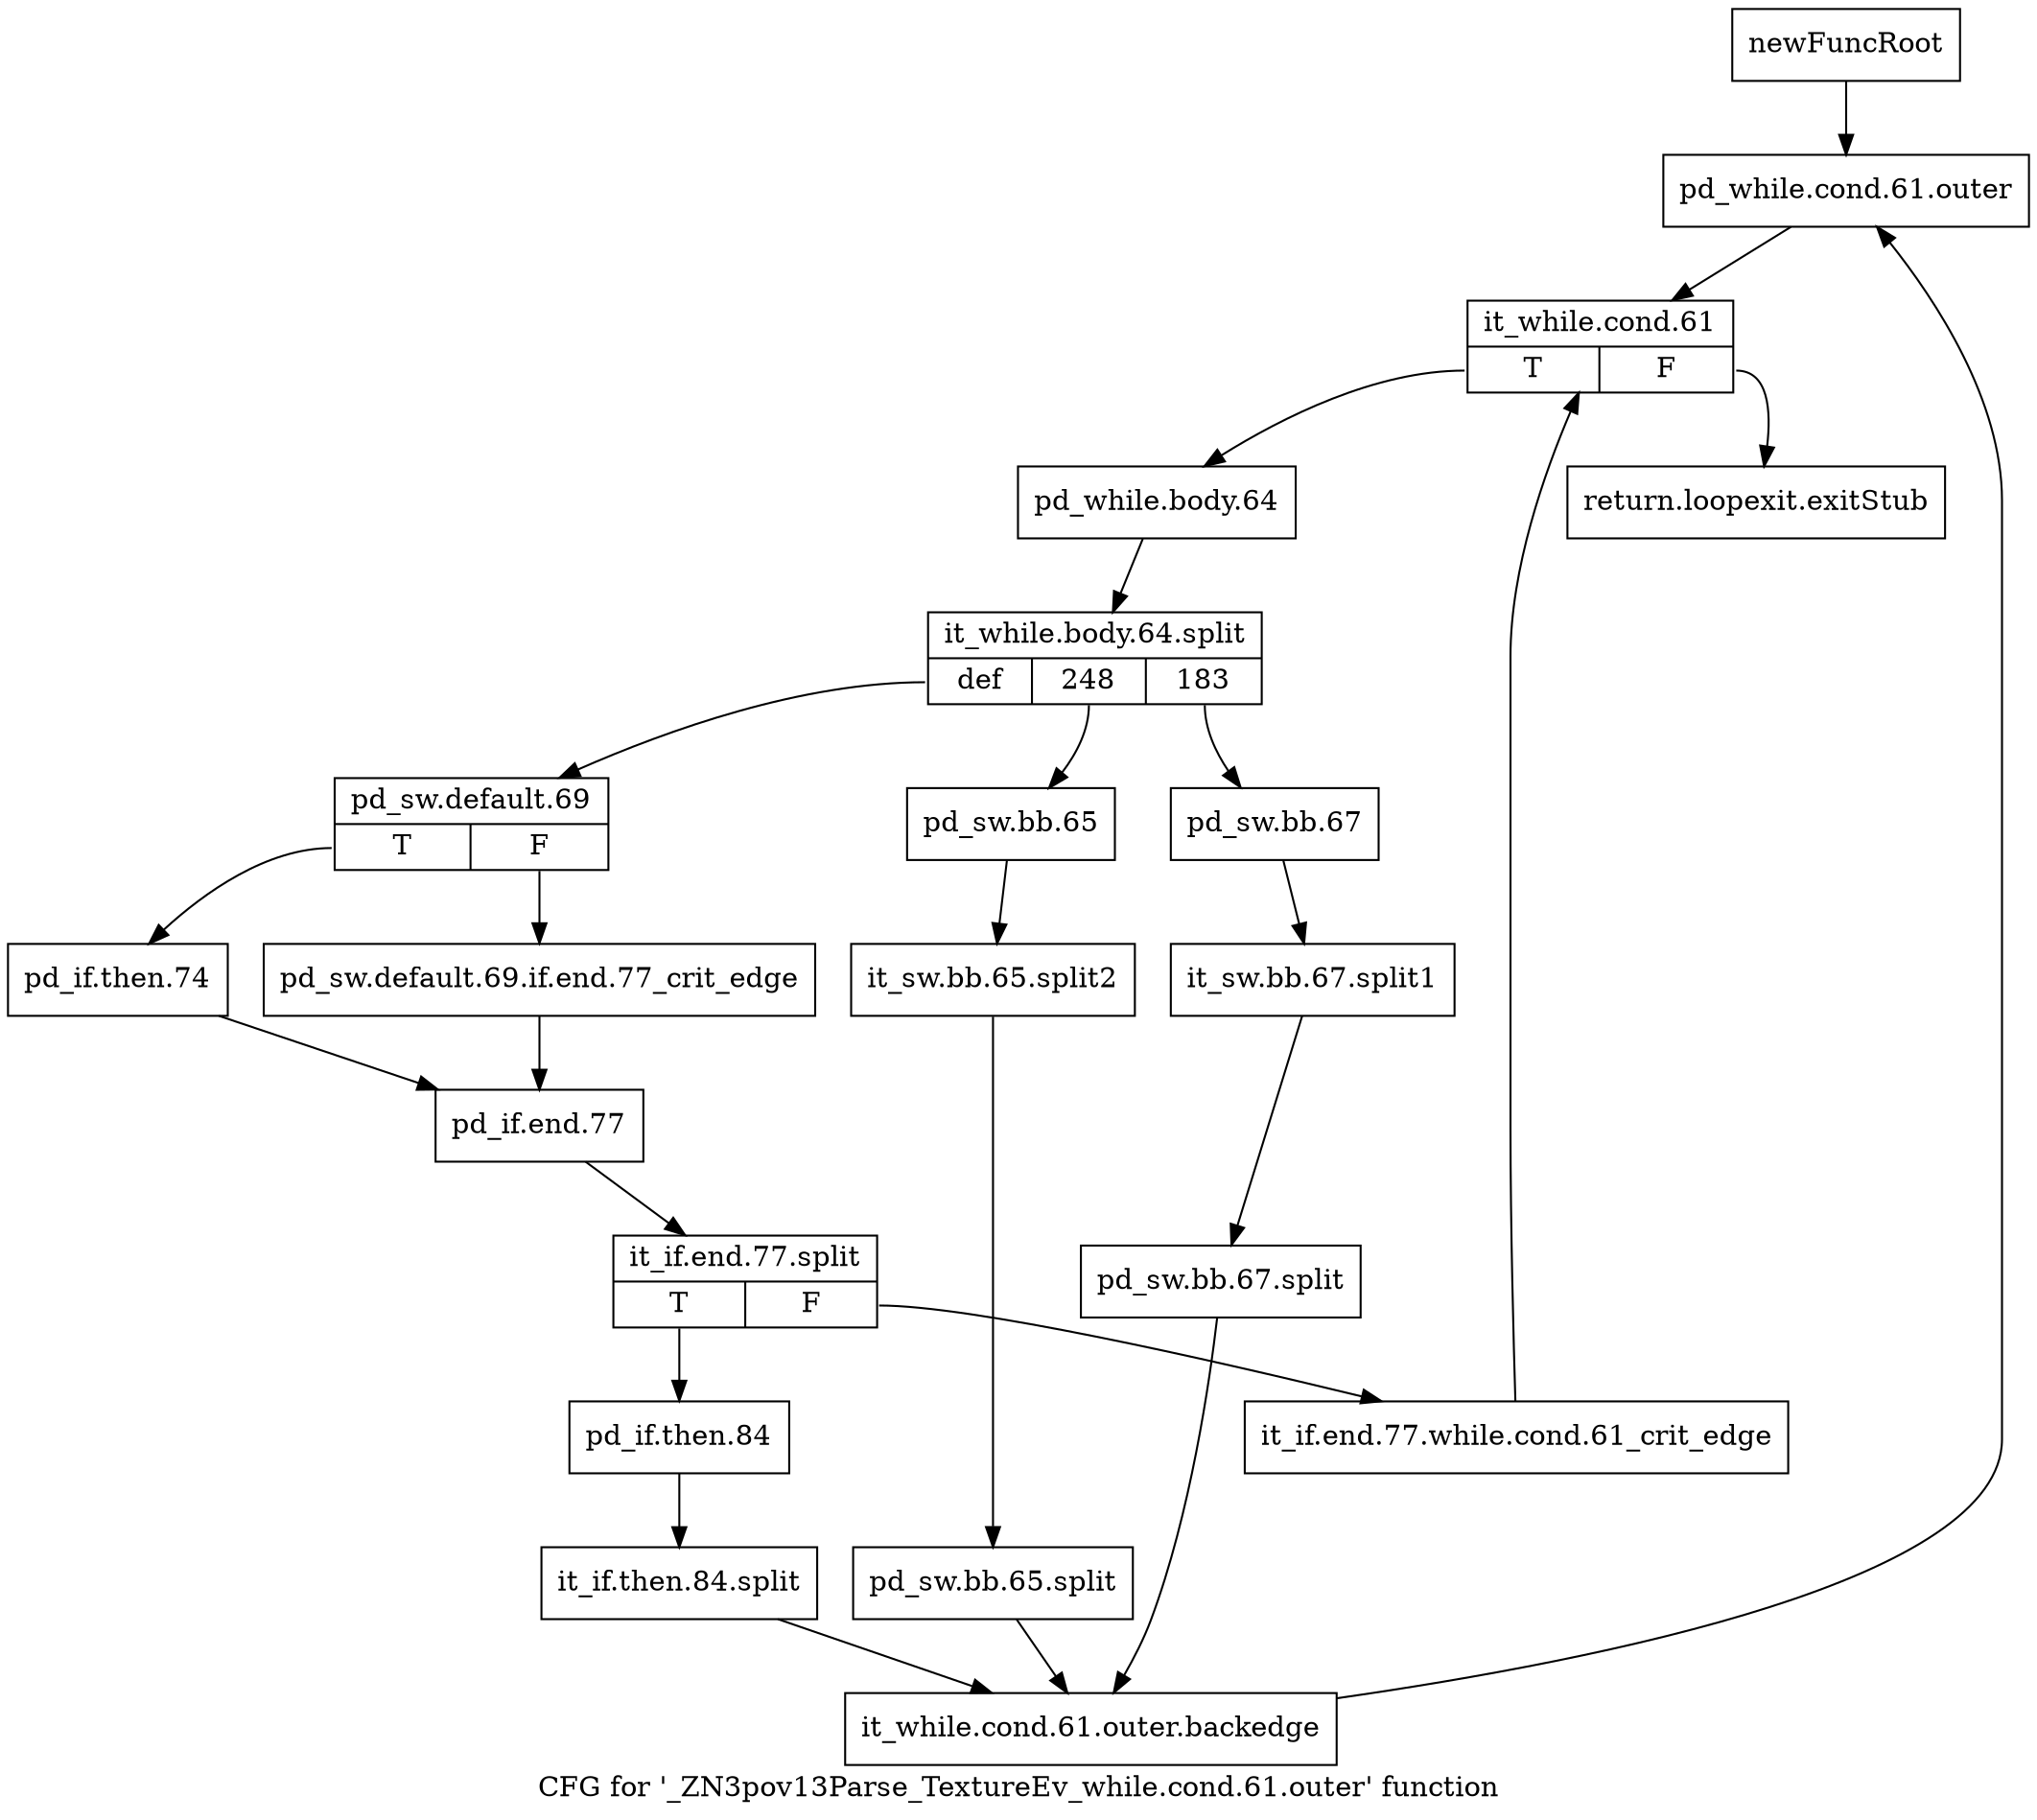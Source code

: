 digraph "CFG for '_ZN3pov13Parse_TextureEv_while.cond.61.outer' function" {
	label="CFG for '_ZN3pov13Parse_TextureEv_while.cond.61.outer' function";

	Node0x285c400 [shape=record,label="{newFuncRoot}"];
	Node0x285c400 -> Node0x285c4a0;
	Node0x285c450 [shape=record,label="{return.loopexit.exitStub}"];
	Node0x285c4a0 [shape=record,label="{pd_while.cond.61.outer}"];
	Node0x285c4a0 -> Node0x285c4f0;
	Node0x285c4f0 [shape=record,label="{it_while.cond.61|{<s0>T|<s1>F}}"];
	Node0x285c4f0:s0 -> Node0x285c540;
	Node0x285c4f0:s1 -> Node0x285c450;
	Node0x285c540 [shape=record,label="{pd_while.body.64}"];
	Node0x285c540 -> Node0x36dfd70;
	Node0x36dfd70 [shape=record,label="{it_while.body.64.split|{<s0>def|<s1>248|<s2>183}}"];
	Node0x36dfd70:s0 -> Node0x285c630;
	Node0x36dfd70:s1 -> Node0x285c5e0;
	Node0x36dfd70:s2 -> Node0x285c590;
	Node0x285c590 [shape=record,label="{pd_sw.bb.67}"];
	Node0x285c590 -> Node0x36dfbe0;
	Node0x36dfbe0 [shape=record,label="{it_sw.bb.67.split1}"];
	Node0x36dfbe0 -> Node0x36dfcd0;
	Node0x36dfcd0 [shape=record,label="{pd_sw.bb.67.split}"];
	Node0x36dfcd0 -> Node0x285c810;
	Node0x285c5e0 [shape=record,label="{pd_sw.bb.65}"];
	Node0x285c5e0 -> Node0x36dff50;
	Node0x36dff50 [shape=record,label="{it_sw.bb.65.split2}"];
	Node0x36dff50 -> Node0x36dfe10;
	Node0x36dfe10 [shape=record,label="{pd_sw.bb.65.split}"];
	Node0x36dfe10 -> Node0x285c810;
	Node0x285c630 [shape=record,label="{pd_sw.default.69|{<s0>T|<s1>F}}"];
	Node0x285c630:s0 -> Node0x285c6d0;
	Node0x285c630:s1 -> Node0x285c680;
	Node0x285c680 [shape=record,label="{pd_sw.default.69.if.end.77_crit_edge}"];
	Node0x285c680 -> Node0x285c720;
	Node0x285c6d0 [shape=record,label="{pd_if.then.74}"];
	Node0x285c6d0 -> Node0x285c720;
	Node0x285c720 [shape=record,label="{pd_if.end.77}"];
	Node0x285c720 -> Node0x36dfeb0;
	Node0x36dfeb0 [shape=record,label="{it_if.end.77.split|{<s0>T|<s1>F}}"];
	Node0x36dfeb0:s0 -> Node0x285c7c0;
	Node0x36dfeb0:s1 -> Node0x285c770;
	Node0x285c770 [shape=record,label="{it_if.end.77.while.cond.61_crit_edge}"];
	Node0x285c770 -> Node0x285c4f0;
	Node0x285c7c0 [shape=record,label="{pd_if.then.84}"];
	Node0x285c7c0 -> Node0x36dff00;
	Node0x36dff00 [shape=record,label="{it_if.then.84.split}"];
	Node0x36dff00 -> Node0x285c810;
	Node0x285c810 [shape=record,label="{it_while.cond.61.outer.backedge}"];
	Node0x285c810 -> Node0x285c4a0;
}
